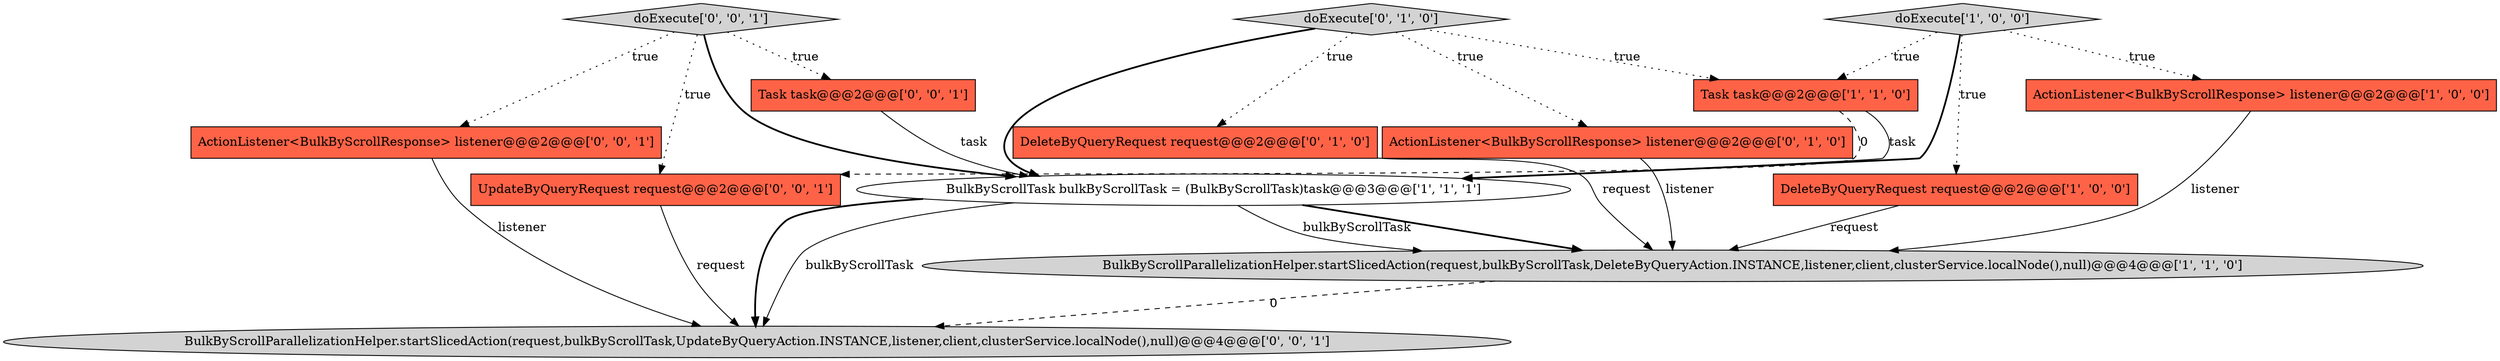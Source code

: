 digraph {
5 [style = filled, label = "doExecute['1', '0', '0']", fillcolor = lightgray, shape = diamond image = "AAA0AAABBB1BBB"];
7 [style = filled, label = "ActionListener<BulkByScrollResponse> listener@@@2@@@['0', '1', '0']", fillcolor = tomato, shape = box image = "AAA0AAABBB2BBB"];
9 [style = filled, label = "ActionListener<BulkByScrollResponse> listener@@@2@@@['0', '0', '1']", fillcolor = tomato, shape = box image = "AAA0AAABBB3BBB"];
4 [style = filled, label = "Task task@@@2@@@['1', '1', '0']", fillcolor = tomato, shape = box image = "AAA0AAABBB1BBB"];
12 [style = filled, label = "UpdateByQueryRequest request@@@2@@@['0', '0', '1']", fillcolor = tomato, shape = box image = "AAA0AAABBB3BBB"];
13 [style = filled, label = "doExecute['0', '0', '1']", fillcolor = lightgray, shape = diamond image = "AAA0AAABBB3BBB"];
1 [style = filled, label = "BulkByScrollParallelizationHelper.startSlicedAction(request,bulkByScrollTask,DeleteByQueryAction.INSTANCE,listener,client,clusterService.localNode(),null)@@@4@@@['1', '1', '0']", fillcolor = lightgray, shape = ellipse image = "AAA0AAABBB1BBB"];
11 [style = filled, label = "BulkByScrollParallelizationHelper.startSlicedAction(request,bulkByScrollTask,UpdateByQueryAction.INSTANCE,listener,client,clusterService.localNode(),null)@@@4@@@['0', '0', '1']", fillcolor = lightgray, shape = ellipse image = "AAA0AAABBB3BBB"];
3 [style = filled, label = "BulkByScrollTask bulkByScrollTask = (BulkByScrollTask)task@@@3@@@['1', '1', '1']", fillcolor = white, shape = ellipse image = "AAA0AAABBB1BBB"];
10 [style = filled, label = "Task task@@@2@@@['0', '0', '1']", fillcolor = tomato, shape = box image = "AAA0AAABBB3BBB"];
6 [style = filled, label = "DeleteByQueryRequest request@@@2@@@['0', '1', '0']", fillcolor = tomato, shape = box image = "AAA0AAABBB2BBB"];
8 [style = filled, label = "doExecute['0', '1', '0']", fillcolor = lightgray, shape = diamond image = "AAA0AAABBB2BBB"];
0 [style = filled, label = "DeleteByQueryRequest request@@@2@@@['1', '0', '0']", fillcolor = tomato, shape = box image = "AAA0AAABBB1BBB"];
2 [style = filled, label = "ActionListener<BulkByScrollResponse> listener@@@2@@@['1', '0', '0']", fillcolor = tomato, shape = box image = "AAA0AAABBB1BBB"];
7->1 [style = solid, label="listener"];
5->0 [style = dotted, label="true"];
3->11 [style = bold, label=""];
1->11 [style = dashed, label="0"];
4->12 [style = dashed, label="0"];
2->1 [style = solid, label="listener"];
8->6 [style = dotted, label="true"];
9->11 [style = solid, label="listener"];
5->4 [style = dotted, label="true"];
13->10 [style = dotted, label="true"];
12->11 [style = solid, label="request"];
13->9 [style = dotted, label="true"];
8->7 [style = dotted, label="true"];
8->3 [style = bold, label=""];
3->1 [style = bold, label=""];
6->1 [style = solid, label="request"];
3->1 [style = solid, label="bulkByScrollTask"];
4->3 [style = solid, label="task"];
3->11 [style = solid, label="bulkByScrollTask"];
13->3 [style = bold, label=""];
0->1 [style = solid, label="request"];
5->3 [style = bold, label=""];
10->3 [style = solid, label="task"];
13->12 [style = dotted, label="true"];
8->4 [style = dotted, label="true"];
5->2 [style = dotted, label="true"];
}
